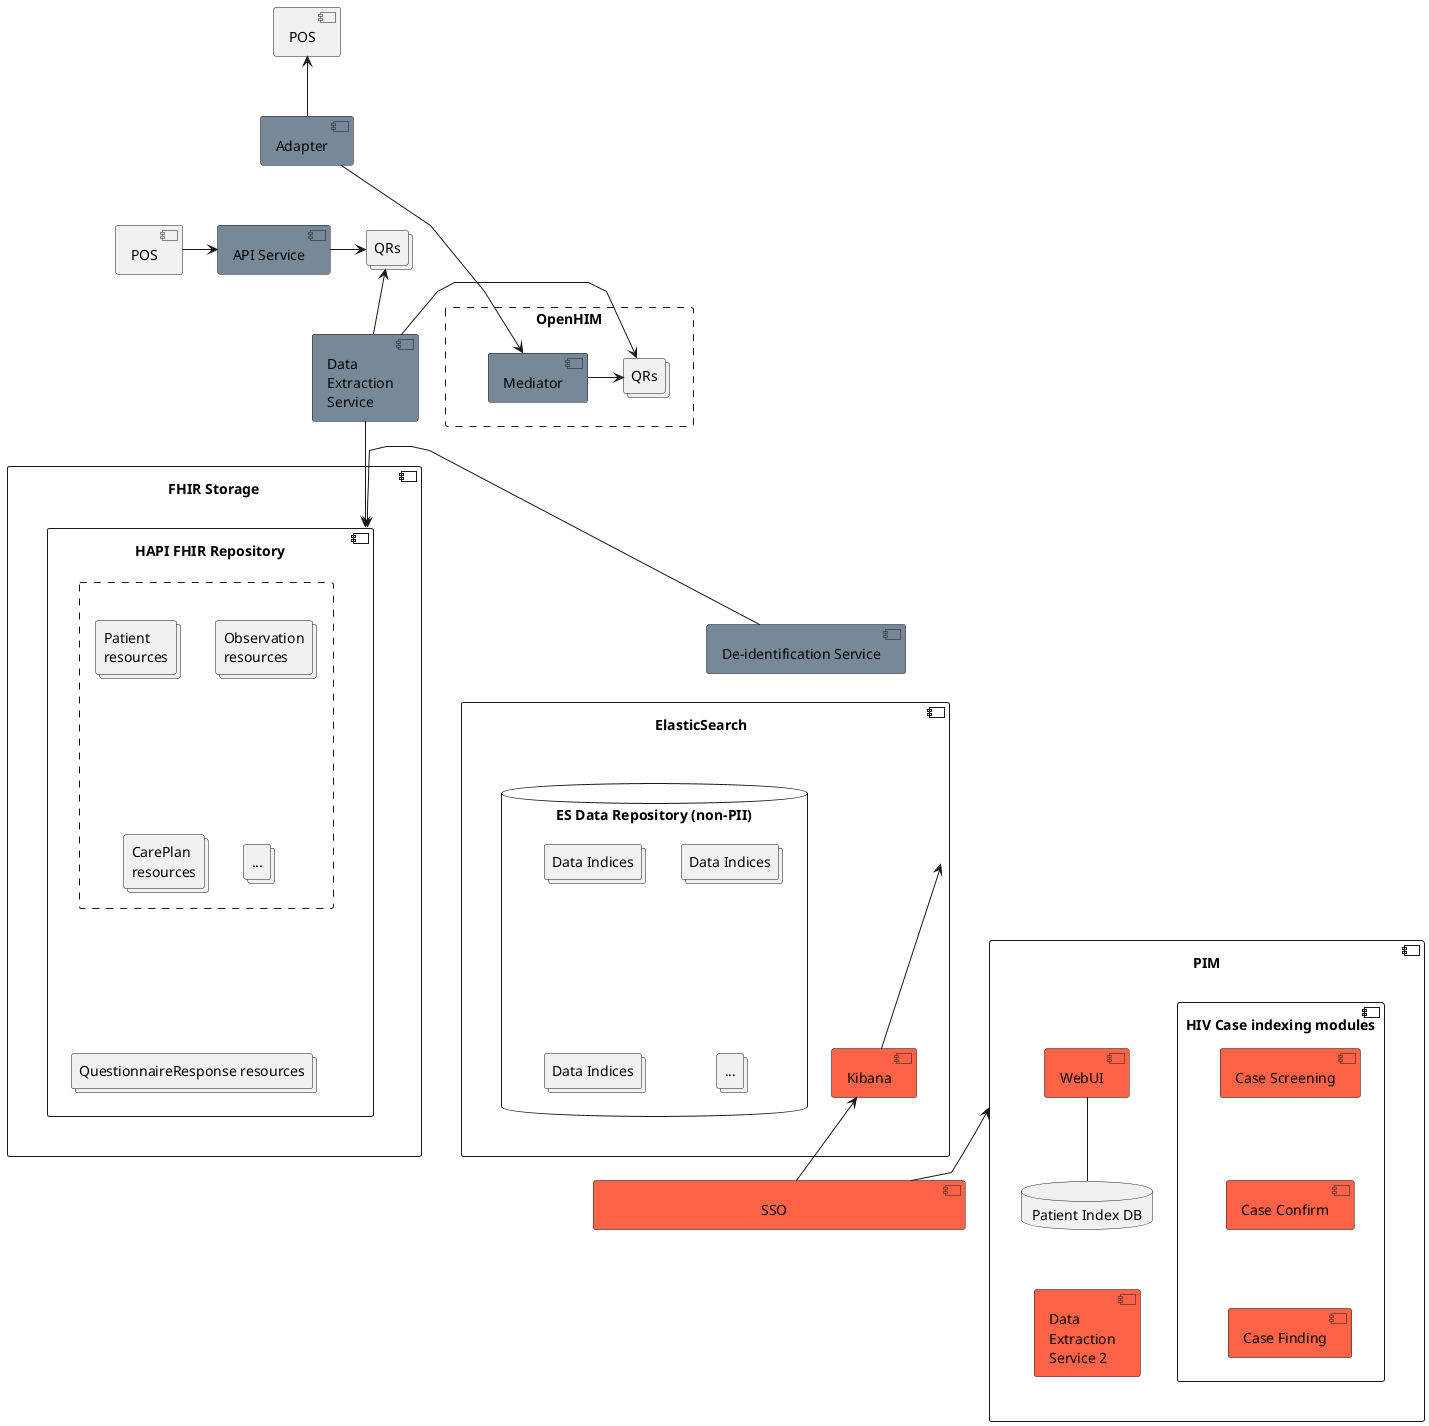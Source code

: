 @startuml
skinparam linetype polyline
hide circle
hide stereotype

skinparam rectangle<<dash>> {
    borderStyle dashed
   } 

skinparam component<<viettel>> {
    backgroundColor Tomato
   } 

skinparam component<<globits>> {
    backgroundColor LightSlateGrey
   } 


component "FHIR Storage" as FHIR {
  component "HAPI FHIR Repository" as HAPI{
  rectangle "  " as rect <<dash>>{
    collections "Patient\nresources" as Pat
    collections "CarePlan\nresources" as CPl
    collections "Observation\nresources" as Obs
    collections "..." as etc
    }
  collections "QuestionnaireResponse resources" as QR
  }

  Pat -[hidden]r- Obs
  Pat -[hidden]d- CPl
  CPl -[hidden]d- QR
  CPl -[hidden]r- etc
 
}


component "                                          SSO                                          " as SSO <<viettel>> { 
}

HAPI -[hidden]r- PIM

component "Patient Identity Management" as PIM{
    component WebUI <<viettel>>
    component "Data\nExtraction\nService 2" as DES2 <<viettel>>
    component "HIV Case indexing modules" as CIdx {
     component "Case Finding" as CF <<viettel>>
     component "Case Screening" as CS <<viettel>>
     component "Case Confirm" as CC <<viettel>>

     CS -[hidden]d- CC
     CC -[hidden]d- CF

    }
    database "Patient Index DB" as SQL <<viettel>>

    WebUI -d- SQL
    WebUI -[hidden]r- CIdx
    SQL -[hidden]d- DES2
  }




  component "                   **ElasticSearch**                     \n" as ELK{
    database "ES Data Repository (non-PII)" as ES {
    collections "Data Indices" as DI1
    collections "Data Indices" as DI2
    collections "Data Indices" as DI3
    collections "..." as DI4
    }
    
    DI1 -[hidden]d- DI2
    DI3 -[hidden]d- DI4
    component Kibana <<viettel>>
  
  }

FHIR -[hidden]r- ES
FHIR -[hidden]d- ELK
ELK -[hidden]d- PIM
ELK -[hidden]u- PIM

' component "Data Extraction Service" as DES

DI3 -[hidden]d- Kibana
Kibana <-d- SSO
PIM -[hidden]d- SSO


component "Data\nExtraction\nService" as DES <<globits>>
component "API Service" as API <<globits>>
component "Adapter" as Adp <<globits>>
component "De-identification Service" as DID <<globits>>
component "POS" as POS
component "POS" as POS2
rectangle  OpenHIM <<dash>>{
  component "Mediator" as Med <<globits>>
  collections "QRs" as QRs
}
collections "QRs" as QRs2

POS2 -r-> API
API  -r-> QRs2

POS <-d- Adp
Adp -r-> Med
Med -r-> QRs

Adp -[hidden]d- POS2

OpenHIM -[hidden]r- DES
QRs <-r- DES
QRs2 <-- DES

DES -d-> HAPI
DID -l-> HAPI
DID -[hidden]d-> WebUI

Kibana -u-> ELK
SSO -u-> PIM

@enduml


